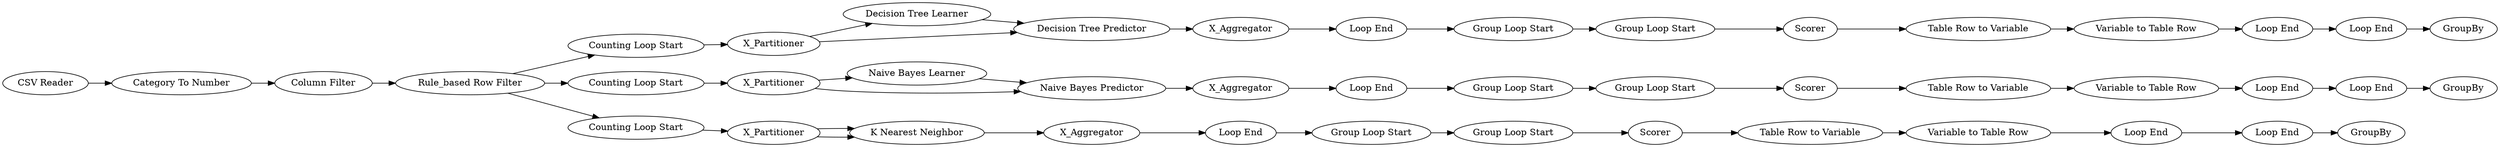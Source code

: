 digraph {
	1 [label="CSV Reader"]
	2 [label="Counting Loop Start"]
	3 [label="Counting Loop Start"]
	4 [label="Counting Loop Start"]
	5 [label=X_Partitioner]
	6 [label=X_Partitioner]
	7 [label=X_Partitioner]
	8 [label="Decision Tree Learner"]
	9 [label="Naive Bayes Learner"]
	10 [label="K Nearest Neighbor"]
	11 [label="Naive Bayes Predictor"]
	12 [label="Decision Tree Predictor"]
	13 [label=X_Aggregator]
	14 [label=X_Aggregator]
	15 [label=X_Aggregator]
	16 [label="Loop End"]
	17 [label="Loop End"]
	18 [label="Loop End"]
	19 [label="Group Loop Start"]
	20 [label="Group Loop Start"]
	21 [label="Group Loop Start"]
	22 [label="Group Loop Start"]
	23 [label="Group Loop Start"]
	24 [label="Group Loop Start"]
	25 [label=Scorer]
	26 [label=Scorer]
	27 [label=Scorer]
	28 [label="Table Row to Variable"]
	29 [label="Table Row to Variable"]
	30 [label="Table Row to Variable"]
	31 [label="Variable to Table Row"]
	32 [label="Variable to Table Row"]
	33 [label="Variable to Table Row"]
	34 [label="Loop End"]
	35 [label="Loop End"]
	36 [label="Loop End"]
	37 [label=GroupBy]
	38 [label=GroupBy]
	39 [label=GroupBy]
	40 [label="Category To Number"]
	41 [label="Column Filter"]
	42 [label="Rule_based Row Filter"]
	43 [label="Loop End"]
	44 [label="Loop End"]
	45 [label="Loop End"]
	1 -> 40
	2 -> 5
	3 -> 6
	4 -> 7
	5 -> 8
	5 -> 12
	6 -> 9
	6 -> 11
	7 -> 10
	7 -> 10
	8 -> 12
	9 -> 11
	10 -> 15
	11 -> 14
	12 -> 13
	13 -> 16
	14 -> 17
	15 -> 18
	16 -> 19
	17 -> 20
	18 -> 21
	19 -> 22
	20 -> 23
	21 -> 24
	22 -> 25
	23 -> 26
	24 -> 27
	25 -> 28
	26 -> 29
	27 -> 30
	28 -> 33
	29 -> 32
	30 -> 31
	31 -> 36
	32 -> 35
	33 -> 34
	34 -> 43
	35 -> 44
	36 -> 45
	40 -> 41
	41 -> 42
	42 -> 2
	42 -> 3
	42 -> 4
	43 -> 37
	44 -> 38
	45 -> 39
	rankdir=LR
}
